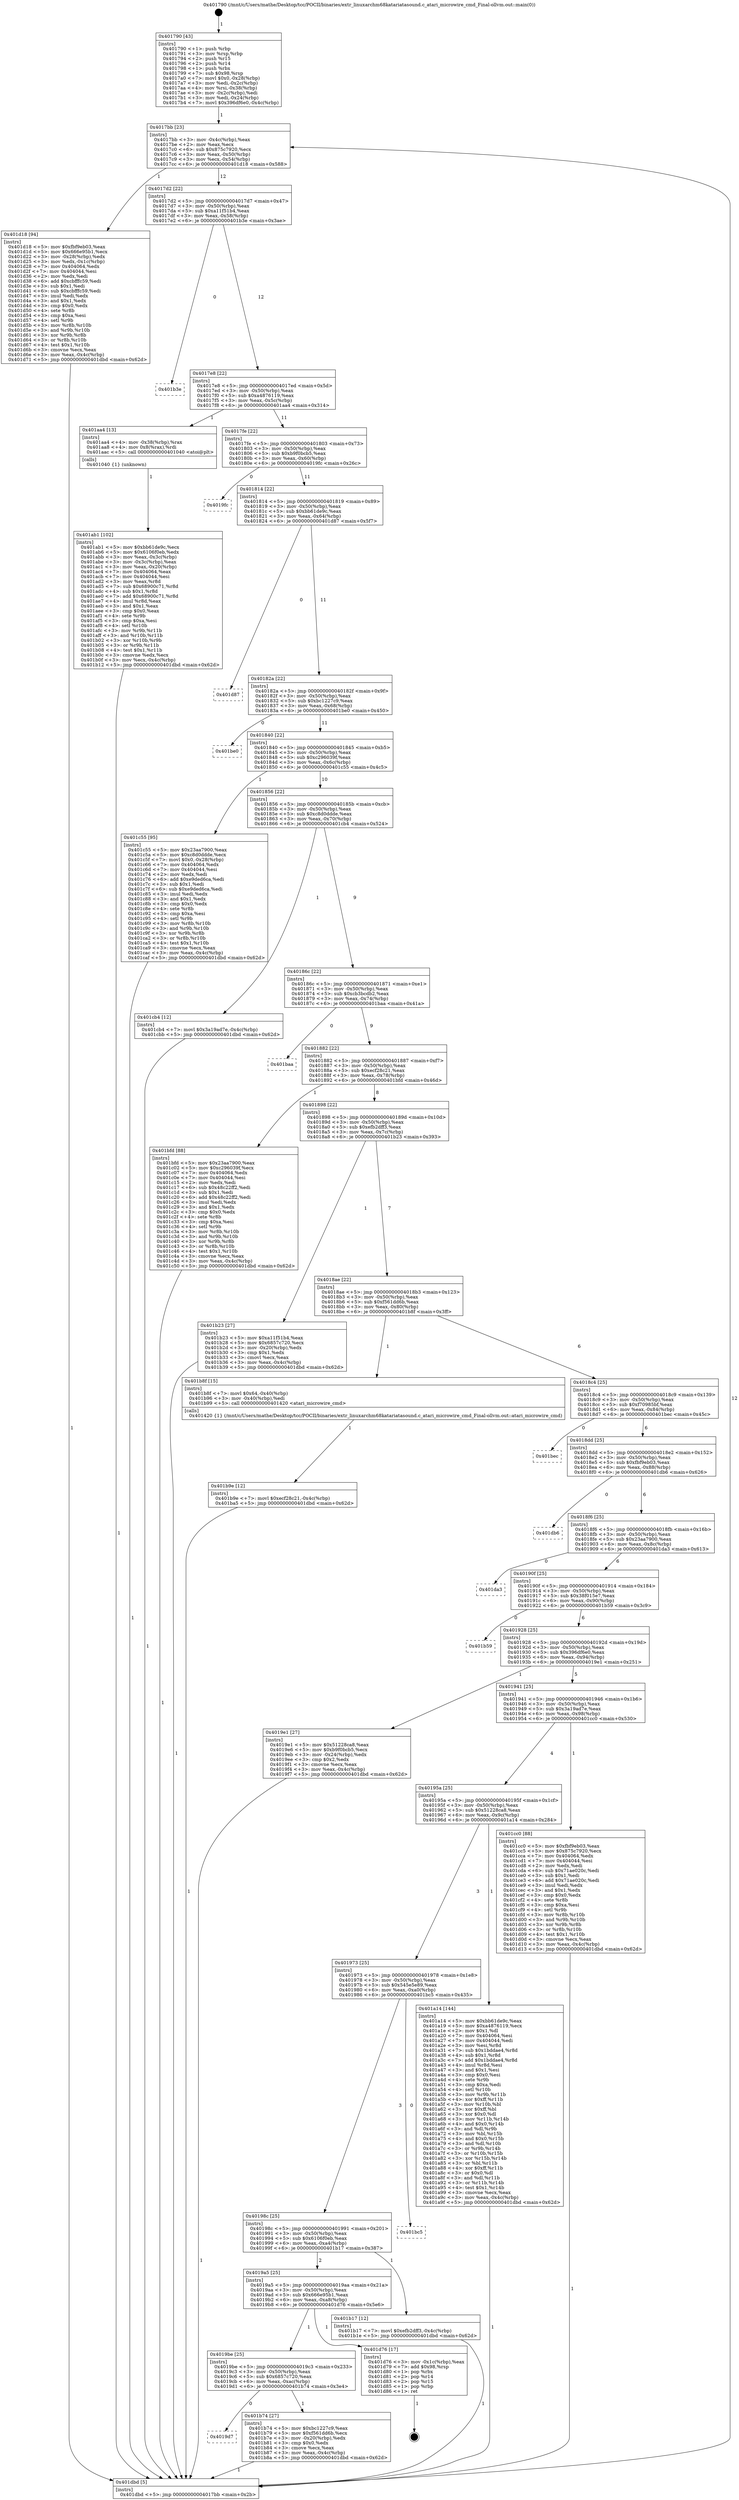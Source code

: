 digraph "0x401790" {
  label = "0x401790 (/mnt/c/Users/mathe/Desktop/tcc/POCII/binaries/extr_linuxarchm68katariatasound.c_atari_microwire_cmd_Final-ollvm.out::main(0))"
  labelloc = "t"
  node[shape=record]

  Entry [label="",width=0.3,height=0.3,shape=circle,fillcolor=black,style=filled]
  "0x4017bb" [label="{
     0x4017bb [23]\l
     | [instrs]\l
     &nbsp;&nbsp;0x4017bb \<+3\>: mov -0x4c(%rbp),%eax\l
     &nbsp;&nbsp;0x4017be \<+2\>: mov %eax,%ecx\l
     &nbsp;&nbsp;0x4017c0 \<+6\>: sub $0x875c7920,%ecx\l
     &nbsp;&nbsp;0x4017c6 \<+3\>: mov %eax,-0x50(%rbp)\l
     &nbsp;&nbsp;0x4017c9 \<+3\>: mov %ecx,-0x54(%rbp)\l
     &nbsp;&nbsp;0x4017cc \<+6\>: je 0000000000401d18 \<main+0x588\>\l
  }"]
  "0x401d18" [label="{
     0x401d18 [94]\l
     | [instrs]\l
     &nbsp;&nbsp;0x401d18 \<+5\>: mov $0xfbf9eb03,%eax\l
     &nbsp;&nbsp;0x401d1d \<+5\>: mov $0x666e95b1,%ecx\l
     &nbsp;&nbsp;0x401d22 \<+3\>: mov -0x28(%rbp),%edx\l
     &nbsp;&nbsp;0x401d25 \<+3\>: mov %edx,-0x1c(%rbp)\l
     &nbsp;&nbsp;0x401d28 \<+7\>: mov 0x404064,%edx\l
     &nbsp;&nbsp;0x401d2f \<+7\>: mov 0x404044,%esi\l
     &nbsp;&nbsp;0x401d36 \<+2\>: mov %edx,%edi\l
     &nbsp;&nbsp;0x401d38 \<+6\>: add $0xcbfffc59,%edi\l
     &nbsp;&nbsp;0x401d3e \<+3\>: sub $0x1,%edi\l
     &nbsp;&nbsp;0x401d41 \<+6\>: sub $0xcbfffc59,%edi\l
     &nbsp;&nbsp;0x401d47 \<+3\>: imul %edi,%edx\l
     &nbsp;&nbsp;0x401d4a \<+3\>: and $0x1,%edx\l
     &nbsp;&nbsp;0x401d4d \<+3\>: cmp $0x0,%edx\l
     &nbsp;&nbsp;0x401d50 \<+4\>: sete %r8b\l
     &nbsp;&nbsp;0x401d54 \<+3\>: cmp $0xa,%esi\l
     &nbsp;&nbsp;0x401d57 \<+4\>: setl %r9b\l
     &nbsp;&nbsp;0x401d5b \<+3\>: mov %r8b,%r10b\l
     &nbsp;&nbsp;0x401d5e \<+3\>: and %r9b,%r10b\l
     &nbsp;&nbsp;0x401d61 \<+3\>: xor %r9b,%r8b\l
     &nbsp;&nbsp;0x401d64 \<+3\>: or %r8b,%r10b\l
     &nbsp;&nbsp;0x401d67 \<+4\>: test $0x1,%r10b\l
     &nbsp;&nbsp;0x401d6b \<+3\>: cmovne %ecx,%eax\l
     &nbsp;&nbsp;0x401d6e \<+3\>: mov %eax,-0x4c(%rbp)\l
     &nbsp;&nbsp;0x401d71 \<+5\>: jmp 0000000000401dbd \<main+0x62d\>\l
  }"]
  "0x4017d2" [label="{
     0x4017d2 [22]\l
     | [instrs]\l
     &nbsp;&nbsp;0x4017d2 \<+5\>: jmp 00000000004017d7 \<main+0x47\>\l
     &nbsp;&nbsp;0x4017d7 \<+3\>: mov -0x50(%rbp),%eax\l
     &nbsp;&nbsp;0x4017da \<+5\>: sub $0xa11f51b4,%eax\l
     &nbsp;&nbsp;0x4017df \<+3\>: mov %eax,-0x58(%rbp)\l
     &nbsp;&nbsp;0x4017e2 \<+6\>: je 0000000000401b3e \<main+0x3ae\>\l
  }"]
  Exit [label="",width=0.3,height=0.3,shape=circle,fillcolor=black,style=filled,peripheries=2]
  "0x401b3e" [label="{
     0x401b3e\l
  }", style=dashed]
  "0x4017e8" [label="{
     0x4017e8 [22]\l
     | [instrs]\l
     &nbsp;&nbsp;0x4017e8 \<+5\>: jmp 00000000004017ed \<main+0x5d\>\l
     &nbsp;&nbsp;0x4017ed \<+3\>: mov -0x50(%rbp),%eax\l
     &nbsp;&nbsp;0x4017f0 \<+5\>: sub $0xa4876119,%eax\l
     &nbsp;&nbsp;0x4017f5 \<+3\>: mov %eax,-0x5c(%rbp)\l
     &nbsp;&nbsp;0x4017f8 \<+6\>: je 0000000000401aa4 \<main+0x314\>\l
  }"]
  "0x401b9e" [label="{
     0x401b9e [12]\l
     | [instrs]\l
     &nbsp;&nbsp;0x401b9e \<+7\>: movl $0xecf28c21,-0x4c(%rbp)\l
     &nbsp;&nbsp;0x401ba5 \<+5\>: jmp 0000000000401dbd \<main+0x62d\>\l
  }"]
  "0x401aa4" [label="{
     0x401aa4 [13]\l
     | [instrs]\l
     &nbsp;&nbsp;0x401aa4 \<+4\>: mov -0x38(%rbp),%rax\l
     &nbsp;&nbsp;0x401aa8 \<+4\>: mov 0x8(%rax),%rdi\l
     &nbsp;&nbsp;0x401aac \<+5\>: call 0000000000401040 \<atoi@plt\>\l
     | [calls]\l
     &nbsp;&nbsp;0x401040 \{1\} (unknown)\l
  }"]
  "0x4017fe" [label="{
     0x4017fe [22]\l
     | [instrs]\l
     &nbsp;&nbsp;0x4017fe \<+5\>: jmp 0000000000401803 \<main+0x73\>\l
     &nbsp;&nbsp;0x401803 \<+3\>: mov -0x50(%rbp),%eax\l
     &nbsp;&nbsp;0x401806 \<+5\>: sub $0xb9f0bcb5,%eax\l
     &nbsp;&nbsp;0x40180b \<+3\>: mov %eax,-0x60(%rbp)\l
     &nbsp;&nbsp;0x40180e \<+6\>: je 00000000004019fc \<main+0x26c\>\l
  }"]
  "0x4019d7" [label="{
     0x4019d7\l
  }", style=dashed]
  "0x4019fc" [label="{
     0x4019fc\l
  }", style=dashed]
  "0x401814" [label="{
     0x401814 [22]\l
     | [instrs]\l
     &nbsp;&nbsp;0x401814 \<+5\>: jmp 0000000000401819 \<main+0x89\>\l
     &nbsp;&nbsp;0x401819 \<+3\>: mov -0x50(%rbp),%eax\l
     &nbsp;&nbsp;0x40181c \<+5\>: sub $0xbb61de9c,%eax\l
     &nbsp;&nbsp;0x401821 \<+3\>: mov %eax,-0x64(%rbp)\l
     &nbsp;&nbsp;0x401824 \<+6\>: je 0000000000401d87 \<main+0x5f7\>\l
  }"]
  "0x401b74" [label="{
     0x401b74 [27]\l
     | [instrs]\l
     &nbsp;&nbsp;0x401b74 \<+5\>: mov $0xbc1227c9,%eax\l
     &nbsp;&nbsp;0x401b79 \<+5\>: mov $0xf561dd6b,%ecx\l
     &nbsp;&nbsp;0x401b7e \<+3\>: mov -0x20(%rbp),%edx\l
     &nbsp;&nbsp;0x401b81 \<+3\>: cmp $0x0,%edx\l
     &nbsp;&nbsp;0x401b84 \<+3\>: cmove %ecx,%eax\l
     &nbsp;&nbsp;0x401b87 \<+3\>: mov %eax,-0x4c(%rbp)\l
     &nbsp;&nbsp;0x401b8a \<+5\>: jmp 0000000000401dbd \<main+0x62d\>\l
  }"]
  "0x401d87" [label="{
     0x401d87\l
  }", style=dashed]
  "0x40182a" [label="{
     0x40182a [22]\l
     | [instrs]\l
     &nbsp;&nbsp;0x40182a \<+5\>: jmp 000000000040182f \<main+0x9f\>\l
     &nbsp;&nbsp;0x40182f \<+3\>: mov -0x50(%rbp),%eax\l
     &nbsp;&nbsp;0x401832 \<+5\>: sub $0xbc1227c9,%eax\l
     &nbsp;&nbsp;0x401837 \<+3\>: mov %eax,-0x68(%rbp)\l
     &nbsp;&nbsp;0x40183a \<+6\>: je 0000000000401be0 \<main+0x450\>\l
  }"]
  "0x4019be" [label="{
     0x4019be [25]\l
     | [instrs]\l
     &nbsp;&nbsp;0x4019be \<+5\>: jmp 00000000004019c3 \<main+0x233\>\l
     &nbsp;&nbsp;0x4019c3 \<+3\>: mov -0x50(%rbp),%eax\l
     &nbsp;&nbsp;0x4019c6 \<+5\>: sub $0x6857c720,%eax\l
     &nbsp;&nbsp;0x4019cb \<+6\>: mov %eax,-0xac(%rbp)\l
     &nbsp;&nbsp;0x4019d1 \<+6\>: je 0000000000401b74 \<main+0x3e4\>\l
  }"]
  "0x401be0" [label="{
     0x401be0\l
  }", style=dashed]
  "0x401840" [label="{
     0x401840 [22]\l
     | [instrs]\l
     &nbsp;&nbsp;0x401840 \<+5\>: jmp 0000000000401845 \<main+0xb5\>\l
     &nbsp;&nbsp;0x401845 \<+3\>: mov -0x50(%rbp),%eax\l
     &nbsp;&nbsp;0x401848 \<+5\>: sub $0xc296039f,%eax\l
     &nbsp;&nbsp;0x40184d \<+3\>: mov %eax,-0x6c(%rbp)\l
     &nbsp;&nbsp;0x401850 \<+6\>: je 0000000000401c55 \<main+0x4c5\>\l
  }"]
  "0x401d76" [label="{
     0x401d76 [17]\l
     | [instrs]\l
     &nbsp;&nbsp;0x401d76 \<+3\>: mov -0x1c(%rbp),%eax\l
     &nbsp;&nbsp;0x401d79 \<+7\>: add $0x98,%rsp\l
     &nbsp;&nbsp;0x401d80 \<+1\>: pop %rbx\l
     &nbsp;&nbsp;0x401d81 \<+2\>: pop %r14\l
     &nbsp;&nbsp;0x401d83 \<+2\>: pop %r15\l
     &nbsp;&nbsp;0x401d85 \<+1\>: pop %rbp\l
     &nbsp;&nbsp;0x401d86 \<+1\>: ret\l
  }"]
  "0x401c55" [label="{
     0x401c55 [95]\l
     | [instrs]\l
     &nbsp;&nbsp;0x401c55 \<+5\>: mov $0x23aa7900,%eax\l
     &nbsp;&nbsp;0x401c5a \<+5\>: mov $0xc8d0ddde,%ecx\l
     &nbsp;&nbsp;0x401c5f \<+7\>: movl $0x0,-0x28(%rbp)\l
     &nbsp;&nbsp;0x401c66 \<+7\>: mov 0x404064,%edx\l
     &nbsp;&nbsp;0x401c6d \<+7\>: mov 0x404044,%esi\l
     &nbsp;&nbsp;0x401c74 \<+2\>: mov %edx,%edi\l
     &nbsp;&nbsp;0x401c76 \<+6\>: add $0xe9ded6ca,%edi\l
     &nbsp;&nbsp;0x401c7c \<+3\>: sub $0x1,%edi\l
     &nbsp;&nbsp;0x401c7f \<+6\>: sub $0xe9ded6ca,%edi\l
     &nbsp;&nbsp;0x401c85 \<+3\>: imul %edi,%edx\l
     &nbsp;&nbsp;0x401c88 \<+3\>: and $0x1,%edx\l
     &nbsp;&nbsp;0x401c8b \<+3\>: cmp $0x0,%edx\l
     &nbsp;&nbsp;0x401c8e \<+4\>: sete %r8b\l
     &nbsp;&nbsp;0x401c92 \<+3\>: cmp $0xa,%esi\l
     &nbsp;&nbsp;0x401c95 \<+4\>: setl %r9b\l
     &nbsp;&nbsp;0x401c99 \<+3\>: mov %r8b,%r10b\l
     &nbsp;&nbsp;0x401c9c \<+3\>: and %r9b,%r10b\l
     &nbsp;&nbsp;0x401c9f \<+3\>: xor %r9b,%r8b\l
     &nbsp;&nbsp;0x401ca2 \<+3\>: or %r8b,%r10b\l
     &nbsp;&nbsp;0x401ca5 \<+4\>: test $0x1,%r10b\l
     &nbsp;&nbsp;0x401ca9 \<+3\>: cmovne %ecx,%eax\l
     &nbsp;&nbsp;0x401cac \<+3\>: mov %eax,-0x4c(%rbp)\l
     &nbsp;&nbsp;0x401caf \<+5\>: jmp 0000000000401dbd \<main+0x62d\>\l
  }"]
  "0x401856" [label="{
     0x401856 [22]\l
     | [instrs]\l
     &nbsp;&nbsp;0x401856 \<+5\>: jmp 000000000040185b \<main+0xcb\>\l
     &nbsp;&nbsp;0x40185b \<+3\>: mov -0x50(%rbp),%eax\l
     &nbsp;&nbsp;0x40185e \<+5\>: sub $0xc8d0ddde,%eax\l
     &nbsp;&nbsp;0x401863 \<+3\>: mov %eax,-0x70(%rbp)\l
     &nbsp;&nbsp;0x401866 \<+6\>: je 0000000000401cb4 \<main+0x524\>\l
  }"]
  "0x4019a5" [label="{
     0x4019a5 [25]\l
     | [instrs]\l
     &nbsp;&nbsp;0x4019a5 \<+5\>: jmp 00000000004019aa \<main+0x21a\>\l
     &nbsp;&nbsp;0x4019aa \<+3\>: mov -0x50(%rbp),%eax\l
     &nbsp;&nbsp;0x4019ad \<+5\>: sub $0x666e95b1,%eax\l
     &nbsp;&nbsp;0x4019b2 \<+6\>: mov %eax,-0xa8(%rbp)\l
     &nbsp;&nbsp;0x4019b8 \<+6\>: je 0000000000401d76 \<main+0x5e6\>\l
  }"]
  "0x401cb4" [label="{
     0x401cb4 [12]\l
     | [instrs]\l
     &nbsp;&nbsp;0x401cb4 \<+7\>: movl $0x3a19ad7e,-0x4c(%rbp)\l
     &nbsp;&nbsp;0x401cbb \<+5\>: jmp 0000000000401dbd \<main+0x62d\>\l
  }"]
  "0x40186c" [label="{
     0x40186c [22]\l
     | [instrs]\l
     &nbsp;&nbsp;0x40186c \<+5\>: jmp 0000000000401871 \<main+0xe1\>\l
     &nbsp;&nbsp;0x401871 \<+3\>: mov -0x50(%rbp),%eax\l
     &nbsp;&nbsp;0x401874 \<+5\>: sub $0xcb3bcdb2,%eax\l
     &nbsp;&nbsp;0x401879 \<+3\>: mov %eax,-0x74(%rbp)\l
     &nbsp;&nbsp;0x40187c \<+6\>: je 0000000000401baa \<main+0x41a\>\l
  }"]
  "0x401b17" [label="{
     0x401b17 [12]\l
     | [instrs]\l
     &nbsp;&nbsp;0x401b17 \<+7\>: movl $0xefb2dff3,-0x4c(%rbp)\l
     &nbsp;&nbsp;0x401b1e \<+5\>: jmp 0000000000401dbd \<main+0x62d\>\l
  }"]
  "0x401baa" [label="{
     0x401baa\l
  }", style=dashed]
  "0x401882" [label="{
     0x401882 [22]\l
     | [instrs]\l
     &nbsp;&nbsp;0x401882 \<+5\>: jmp 0000000000401887 \<main+0xf7\>\l
     &nbsp;&nbsp;0x401887 \<+3\>: mov -0x50(%rbp),%eax\l
     &nbsp;&nbsp;0x40188a \<+5\>: sub $0xecf28c21,%eax\l
     &nbsp;&nbsp;0x40188f \<+3\>: mov %eax,-0x78(%rbp)\l
     &nbsp;&nbsp;0x401892 \<+6\>: je 0000000000401bfd \<main+0x46d\>\l
  }"]
  "0x40198c" [label="{
     0x40198c [25]\l
     | [instrs]\l
     &nbsp;&nbsp;0x40198c \<+5\>: jmp 0000000000401991 \<main+0x201\>\l
     &nbsp;&nbsp;0x401991 \<+3\>: mov -0x50(%rbp),%eax\l
     &nbsp;&nbsp;0x401994 \<+5\>: sub $0x6106f0eb,%eax\l
     &nbsp;&nbsp;0x401999 \<+6\>: mov %eax,-0xa4(%rbp)\l
     &nbsp;&nbsp;0x40199f \<+6\>: je 0000000000401b17 \<main+0x387\>\l
  }"]
  "0x401bfd" [label="{
     0x401bfd [88]\l
     | [instrs]\l
     &nbsp;&nbsp;0x401bfd \<+5\>: mov $0x23aa7900,%eax\l
     &nbsp;&nbsp;0x401c02 \<+5\>: mov $0xc296039f,%ecx\l
     &nbsp;&nbsp;0x401c07 \<+7\>: mov 0x404064,%edx\l
     &nbsp;&nbsp;0x401c0e \<+7\>: mov 0x404044,%esi\l
     &nbsp;&nbsp;0x401c15 \<+2\>: mov %edx,%edi\l
     &nbsp;&nbsp;0x401c17 \<+6\>: sub $0x48c22ff2,%edi\l
     &nbsp;&nbsp;0x401c1d \<+3\>: sub $0x1,%edi\l
     &nbsp;&nbsp;0x401c20 \<+6\>: add $0x48c22ff2,%edi\l
     &nbsp;&nbsp;0x401c26 \<+3\>: imul %edi,%edx\l
     &nbsp;&nbsp;0x401c29 \<+3\>: and $0x1,%edx\l
     &nbsp;&nbsp;0x401c2c \<+3\>: cmp $0x0,%edx\l
     &nbsp;&nbsp;0x401c2f \<+4\>: sete %r8b\l
     &nbsp;&nbsp;0x401c33 \<+3\>: cmp $0xa,%esi\l
     &nbsp;&nbsp;0x401c36 \<+4\>: setl %r9b\l
     &nbsp;&nbsp;0x401c3a \<+3\>: mov %r8b,%r10b\l
     &nbsp;&nbsp;0x401c3d \<+3\>: and %r9b,%r10b\l
     &nbsp;&nbsp;0x401c40 \<+3\>: xor %r9b,%r8b\l
     &nbsp;&nbsp;0x401c43 \<+3\>: or %r8b,%r10b\l
     &nbsp;&nbsp;0x401c46 \<+4\>: test $0x1,%r10b\l
     &nbsp;&nbsp;0x401c4a \<+3\>: cmovne %ecx,%eax\l
     &nbsp;&nbsp;0x401c4d \<+3\>: mov %eax,-0x4c(%rbp)\l
     &nbsp;&nbsp;0x401c50 \<+5\>: jmp 0000000000401dbd \<main+0x62d\>\l
  }"]
  "0x401898" [label="{
     0x401898 [22]\l
     | [instrs]\l
     &nbsp;&nbsp;0x401898 \<+5\>: jmp 000000000040189d \<main+0x10d\>\l
     &nbsp;&nbsp;0x40189d \<+3\>: mov -0x50(%rbp),%eax\l
     &nbsp;&nbsp;0x4018a0 \<+5\>: sub $0xefb2dff3,%eax\l
     &nbsp;&nbsp;0x4018a5 \<+3\>: mov %eax,-0x7c(%rbp)\l
     &nbsp;&nbsp;0x4018a8 \<+6\>: je 0000000000401b23 \<main+0x393\>\l
  }"]
  "0x401bc5" [label="{
     0x401bc5\l
  }", style=dashed]
  "0x401b23" [label="{
     0x401b23 [27]\l
     | [instrs]\l
     &nbsp;&nbsp;0x401b23 \<+5\>: mov $0xa11f51b4,%eax\l
     &nbsp;&nbsp;0x401b28 \<+5\>: mov $0x6857c720,%ecx\l
     &nbsp;&nbsp;0x401b2d \<+3\>: mov -0x20(%rbp),%edx\l
     &nbsp;&nbsp;0x401b30 \<+3\>: cmp $0x1,%edx\l
     &nbsp;&nbsp;0x401b33 \<+3\>: cmovl %ecx,%eax\l
     &nbsp;&nbsp;0x401b36 \<+3\>: mov %eax,-0x4c(%rbp)\l
     &nbsp;&nbsp;0x401b39 \<+5\>: jmp 0000000000401dbd \<main+0x62d\>\l
  }"]
  "0x4018ae" [label="{
     0x4018ae [22]\l
     | [instrs]\l
     &nbsp;&nbsp;0x4018ae \<+5\>: jmp 00000000004018b3 \<main+0x123\>\l
     &nbsp;&nbsp;0x4018b3 \<+3\>: mov -0x50(%rbp),%eax\l
     &nbsp;&nbsp;0x4018b6 \<+5\>: sub $0xf561dd6b,%eax\l
     &nbsp;&nbsp;0x4018bb \<+3\>: mov %eax,-0x80(%rbp)\l
     &nbsp;&nbsp;0x4018be \<+6\>: je 0000000000401b8f \<main+0x3ff\>\l
  }"]
  "0x401ab1" [label="{
     0x401ab1 [102]\l
     | [instrs]\l
     &nbsp;&nbsp;0x401ab1 \<+5\>: mov $0xbb61de9c,%ecx\l
     &nbsp;&nbsp;0x401ab6 \<+5\>: mov $0x6106f0eb,%edx\l
     &nbsp;&nbsp;0x401abb \<+3\>: mov %eax,-0x3c(%rbp)\l
     &nbsp;&nbsp;0x401abe \<+3\>: mov -0x3c(%rbp),%eax\l
     &nbsp;&nbsp;0x401ac1 \<+3\>: mov %eax,-0x20(%rbp)\l
     &nbsp;&nbsp;0x401ac4 \<+7\>: mov 0x404064,%eax\l
     &nbsp;&nbsp;0x401acb \<+7\>: mov 0x404044,%esi\l
     &nbsp;&nbsp;0x401ad2 \<+3\>: mov %eax,%r8d\l
     &nbsp;&nbsp;0x401ad5 \<+7\>: sub $0x68900c71,%r8d\l
     &nbsp;&nbsp;0x401adc \<+4\>: sub $0x1,%r8d\l
     &nbsp;&nbsp;0x401ae0 \<+7\>: add $0x68900c71,%r8d\l
     &nbsp;&nbsp;0x401ae7 \<+4\>: imul %r8d,%eax\l
     &nbsp;&nbsp;0x401aeb \<+3\>: and $0x1,%eax\l
     &nbsp;&nbsp;0x401aee \<+3\>: cmp $0x0,%eax\l
     &nbsp;&nbsp;0x401af1 \<+4\>: sete %r9b\l
     &nbsp;&nbsp;0x401af5 \<+3\>: cmp $0xa,%esi\l
     &nbsp;&nbsp;0x401af8 \<+4\>: setl %r10b\l
     &nbsp;&nbsp;0x401afc \<+3\>: mov %r9b,%r11b\l
     &nbsp;&nbsp;0x401aff \<+3\>: and %r10b,%r11b\l
     &nbsp;&nbsp;0x401b02 \<+3\>: xor %r10b,%r9b\l
     &nbsp;&nbsp;0x401b05 \<+3\>: or %r9b,%r11b\l
     &nbsp;&nbsp;0x401b08 \<+4\>: test $0x1,%r11b\l
     &nbsp;&nbsp;0x401b0c \<+3\>: cmovne %edx,%ecx\l
     &nbsp;&nbsp;0x401b0f \<+3\>: mov %ecx,-0x4c(%rbp)\l
     &nbsp;&nbsp;0x401b12 \<+5\>: jmp 0000000000401dbd \<main+0x62d\>\l
  }"]
  "0x401b8f" [label="{
     0x401b8f [15]\l
     | [instrs]\l
     &nbsp;&nbsp;0x401b8f \<+7\>: movl $0x64,-0x40(%rbp)\l
     &nbsp;&nbsp;0x401b96 \<+3\>: mov -0x40(%rbp),%edi\l
     &nbsp;&nbsp;0x401b99 \<+5\>: call 0000000000401420 \<atari_microwire_cmd\>\l
     | [calls]\l
     &nbsp;&nbsp;0x401420 \{1\} (/mnt/c/Users/mathe/Desktop/tcc/POCII/binaries/extr_linuxarchm68katariatasound.c_atari_microwire_cmd_Final-ollvm.out::atari_microwire_cmd)\l
  }"]
  "0x4018c4" [label="{
     0x4018c4 [25]\l
     | [instrs]\l
     &nbsp;&nbsp;0x4018c4 \<+5\>: jmp 00000000004018c9 \<main+0x139\>\l
     &nbsp;&nbsp;0x4018c9 \<+3\>: mov -0x50(%rbp),%eax\l
     &nbsp;&nbsp;0x4018cc \<+5\>: sub $0xf70985bf,%eax\l
     &nbsp;&nbsp;0x4018d1 \<+6\>: mov %eax,-0x84(%rbp)\l
     &nbsp;&nbsp;0x4018d7 \<+6\>: je 0000000000401bec \<main+0x45c\>\l
  }"]
  "0x401973" [label="{
     0x401973 [25]\l
     | [instrs]\l
     &nbsp;&nbsp;0x401973 \<+5\>: jmp 0000000000401978 \<main+0x1e8\>\l
     &nbsp;&nbsp;0x401978 \<+3\>: mov -0x50(%rbp),%eax\l
     &nbsp;&nbsp;0x40197b \<+5\>: sub $0x545e5e89,%eax\l
     &nbsp;&nbsp;0x401980 \<+6\>: mov %eax,-0xa0(%rbp)\l
     &nbsp;&nbsp;0x401986 \<+6\>: je 0000000000401bc5 \<main+0x435\>\l
  }"]
  "0x401bec" [label="{
     0x401bec\l
  }", style=dashed]
  "0x4018dd" [label="{
     0x4018dd [25]\l
     | [instrs]\l
     &nbsp;&nbsp;0x4018dd \<+5\>: jmp 00000000004018e2 \<main+0x152\>\l
     &nbsp;&nbsp;0x4018e2 \<+3\>: mov -0x50(%rbp),%eax\l
     &nbsp;&nbsp;0x4018e5 \<+5\>: sub $0xfbf9eb03,%eax\l
     &nbsp;&nbsp;0x4018ea \<+6\>: mov %eax,-0x88(%rbp)\l
     &nbsp;&nbsp;0x4018f0 \<+6\>: je 0000000000401db6 \<main+0x626\>\l
  }"]
  "0x401a14" [label="{
     0x401a14 [144]\l
     | [instrs]\l
     &nbsp;&nbsp;0x401a14 \<+5\>: mov $0xbb61de9c,%eax\l
     &nbsp;&nbsp;0x401a19 \<+5\>: mov $0xa4876119,%ecx\l
     &nbsp;&nbsp;0x401a1e \<+2\>: mov $0x1,%dl\l
     &nbsp;&nbsp;0x401a20 \<+7\>: mov 0x404064,%esi\l
     &nbsp;&nbsp;0x401a27 \<+7\>: mov 0x404044,%edi\l
     &nbsp;&nbsp;0x401a2e \<+3\>: mov %esi,%r8d\l
     &nbsp;&nbsp;0x401a31 \<+7\>: sub $0x1bddae4,%r8d\l
     &nbsp;&nbsp;0x401a38 \<+4\>: sub $0x1,%r8d\l
     &nbsp;&nbsp;0x401a3c \<+7\>: add $0x1bddae4,%r8d\l
     &nbsp;&nbsp;0x401a43 \<+4\>: imul %r8d,%esi\l
     &nbsp;&nbsp;0x401a47 \<+3\>: and $0x1,%esi\l
     &nbsp;&nbsp;0x401a4a \<+3\>: cmp $0x0,%esi\l
     &nbsp;&nbsp;0x401a4d \<+4\>: sete %r9b\l
     &nbsp;&nbsp;0x401a51 \<+3\>: cmp $0xa,%edi\l
     &nbsp;&nbsp;0x401a54 \<+4\>: setl %r10b\l
     &nbsp;&nbsp;0x401a58 \<+3\>: mov %r9b,%r11b\l
     &nbsp;&nbsp;0x401a5b \<+4\>: xor $0xff,%r11b\l
     &nbsp;&nbsp;0x401a5f \<+3\>: mov %r10b,%bl\l
     &nbsp;&nbsp;0x401a62 \<+3\>: xor $0xff,%bl\l
     &nbsp;&nbsp;0x401a65 \<+3\>: xor $0x0,%dl\l
     &nbsp;&nbsp;0x401a68 \<+3\>: mov %r11b,%r14b\l
     &nbsp;&nbsp;0x401a6b \<+4\>: and $0x0,%r14b\l
     &nbsp;&nbsp;0x401a6f \<+3\>: and %dl,%r9b\l
     &nbsp;&nbsp;0x401a72 \<+3\>: mov %bl,%r15b\l
     &nbsp;&nbsp;0x401a75 \<+4\>: and $0x0,%r15b\l
     &nbsp;&nbsp;0x401a79 \<+3\>: and %dl,%r10b\l
     &nbsp;&nbsp;0x401a7c \<+3\>: or %r9b,%r14b\l
     &nbsp;&nbsp;0x401a7f \<+3\>: or %r10b,%r15b\l
     &nbsp;&nbsp;0x401a82 \<+3\>: xor %r15b,%r14b\l
     &nbsp;&nbsp;0x401a85 \<+3\>: or %bl,%r11b\l
     &nbsp;&nbsp;0x401a88 \<+4\>: xor $0xff,%r11b\l
     &nbsp;&nbsp;0x401a8c \<+3\>: or $0x0,%dl\l
     &nbsp;&nbsp;0x401a8f \<+3\>: and %dl,%r11b\l
     &nbsp;&nbsp;0x401a92 \<+3\>: or %r11b,%r14b\l
     &nbsp;&nbsp;0x401a95 \<+4\>: test $0x1,%r14b\l
     &nbsp;&nbsp;0x401a99 \<+3\>: cmovne %ecx,%eax\l
     &nbsp;&nbsp;0x401a9c \<+3\>: mov %eax,-0x4c(%rbp)\l
     &nbsp;&nbsp;0x401a9f \<+5\>: jmp 0000000000401dbd \<main+0x62d\>\l
  }"]
  "0x401db6" [label="{
     0x401db6\l
  }", style=dashed]
  "0x4018f6" [label="{
     0x4018f6 [25]\l
     | [instrs]\l
     &nbsp;&nbsp;0x4018f6 \<+5\>: jmp 00000000004018fb \<main+0x16b\>\l
     &nbsp;&nbsp;0x4018fb \<+3\>: mov -0x50(%rbp),%eax\l
     &nbsp;&nbsp;0x4018fe \<+5\>: sub $0x23aa7900,%eax\l
     &nbsp;&nbsp;0x401903 \<+6\>: mov %eax,-0x8c(%rbp)\l
     &nbsp;&nbsp;0x401909 \<+6\>: je 0000000000401da3 \<main+0x613\>\l
  }"]
  "0x40195a" [label="{
     0x40195a [25]\l
     | [instrs]\l
     &nbsp;&nbsp;0x40195a \<+5\>: jmp 000000000040195f \<main+0x1cf\>\l
     &nbsp;&nbsp;0x40195f \<+3\>: mov -0x50(%rbp),%eax\l
     &nbsp;&nbsp;0x401962 \<+5\>: sub $0x51228ca8,%eax\l
     &nbsp;&nbsp;0x401967 \<+6\>: mov %eax,-0x9c(%rbp)\l
     &nbsp;&nbsp;0x40196d \<+6\>: je 0000000000401a14 \<main+0x284\>\l
  }"]
  "0x401da3" [label="{
     0x401da3\l
  }", style=dashed]
  "0x40190f" [label="{
     0x40190f [25]\l
     | [instrs]\l
     &nbsp;&nbsp;0x40190f \<+5\>: jmp 0000000000401914 \<main+0x184\>\l
     &nbsp;&nbsp;0x401914 \<+3\>: mov -0x50(%rbp),%eax\l
     &nbsp;&nbsp;0x401917 \<+5\>: sub $0x38f015e7,%eax\l
     &nbsp;&nbsp;0x40191c \<+6\>: mov %eax,-0x90(%rbp)\l
     &nbsp;&nbsp;0x401922 \<+6\>: je 0000000000401b59 \<main+0x3c9\>\l
  }"]
  "0x401cc0" [label="{
     0x401cc0 [88]\l
     | [instrs]\l
     &nbsp;&nbsp;0x401cc0 \<+5\>: mov $0xfbf9eb03,%eax\l
     &nbsp;&nbsp;0x401cc5 \<+5\>: mov $0x875c7920,%ecx\l
     &nbsp;&nbsp;0x401cca \<+7\>: mov 0x404064,%edx\l
     &nbsp;&nbsp;0x401cd1 \<+7\>: mov 0x404044,%esi\l
     &nbsp;&nbsp;0x401cd8 \<+2\>: mov %edx,%edi\l
     &nbsp;&nbsp;0x401cda \<+6\>: sub $0x71ae020c,%edi\l
     &nbsp;&nbsp;0x401ce0 \<+3\>: sub $0x1,%edi\l
     &nbsp;&nbsp;0x401ce3 \<+6\>: add $0x71ae020c,%edi\l
     &nbsp;&nbsp;0x401ce9 \<+3\>: imul %edi,%edx\l
     &nbsp;&nbsp;0x401cec \<+3\>: and $0x1,%edx\l
     &nbsp;&nbsp;0x401cef \<+3\>: cmp $0x0,%edx\l
     &nbsp;&nbsp;0x401cf2 \<+4\>: sete %r8b\l
     &nbsp;&nbsp;0x401cf6 \<+3\>: cmp $0xa,%esi\l
     &nbsp;&nbsp;0x401cf9 \<+4\>: setl %r9b\l
     &nbsp;&nbsp;0x401cfd \<+3\>: mov %r8b,%r10b\l
     &nbsp;&nbsp;0x401d00 \<+3\>: and %r9b,%r10b\l
     &nbsp;&nbsp;0x401d03 \<+3\>: xor %r9b,%r8b\l
     &nbsp;&nbsp;0x401d06 \<+3\>: or %r8b,%r10b\l
     &nbsp;&nbsp;0x401d09 \<+4\>: test $0x1,%r10b\l
     &nbsp;&nbsp;0x401d0d \<+3\>: cmovne %ecx,%eax\l
     &nbsp;&nbsp;0x401d10 \<+3\>: mov %eax,-0x4c(%rbp)\l
     &nbsp;&nbsp;0x401d13 \<+5\>: jmp 0000000000401dbd \<main+0x62d\>\l
  }"]
  "0x401b59" [label="{
     0x401b59\l
  }", style=dashed]
  "0x401928" [label="{
     0x401928 [25]\l
     | [instrs]\l
     &nbsp;&nbsp;0x401928 \<+5\>: jmp 000000000040192d \<main+0x19d\>\l
     &nbsp;&nbsp;0x40192d \<+3\>: mov -0x50(%rbp),%eax\l
     &nbsp;&nbsp;0x401930 \<+5\>: sub $0x396df6e0,%eax\l
     &nbsp;&nbsp;0x401935 \<+6\>: mov %eax,-0x94(%rbp)\l
     &nbsp;&nbsp;0x40193b \<+6\>: je 00000000004019e1 \<main+0x251\>\l
  }"]
  "0x401790" [label="{
     0x401790 [43]\l
     | [instrs]\l
     &nbsp;&nbsp;0x401790 \<+1\>: push %rbp\l
     &nbsp;&nbsp;0x401791 \<+3\>: mov %rsp,%rbp\l
     &nbsp;&nbsp;0x401794 \<+2\>: push %r15\l
     &nbsp;&nbsp;0x401796 \<+2\>: push %r14\l
     &nbsp;&nbsp;0x401798 \<+1\>: push %rbx\l
     &nbsp;&nbsp;0x401799 \<+7\>: sub $0x98,%rsp\l
     &nbsp;&nbsp;0x4017a0 \<+7\>: movl $0x0,-0x28(%rbp)\l
     &nbsp;&nbsp;0x4017a7 \<+3\>: mov %edi,-0x2c(%rbp)\l
     &nbsp;&nbsp;0x4017aa \<+4\>: mov %rsi,-0x38(%rbp)\l
     &nbsp;&nbsp;0x4017ae \<+3\>: mov -0x2c(%rbp),%edi\l
     &nbsp;&nbsp;0x4017b1 \<+3\>: mov %edi,-0x24(%rbp)\l
     &nbsp;&nbsp;0x4017b4 \<+7\>: movl $0x396df6e0,-0x4c(%rbp)\l
  }"]
  "0x4019e1" [label="{
     0x4019e1 [27]\l
     | [instrs]\l
     &nbsp;&nbsp;0x4019e1 \<+5\>: mov $0x51228ca8,%eax\l
     &nbsp;&nbsp;0x4019e6 \<+5\>: mov $0xb9f0bcb5,%ecx\l
     &nbsp;&nbsp;0x4019eb \<+3\>: mov -0x24(%rbp),%edx\l
     &nbsp;&nbsp;0x4019ee \<+3\>: cmp $0x2,%edx\l
     &nbsp;&nbsp;0x4019f1 \<+3\>: cmovne %ecx,%eax\l
     &nbsp;&nbsp;0x4019f4 \<+3\>: mov %eax,-0x4c(%rbp)\l
     &nbsp;&nbsp;0x4019f7 \<+5\>: jmp 0000000000401dbd \<main+0x62d\>\l
  }"]
  "0x401941" [label="{
     0x401941 [25]\l
     | [instrs]\l
     &nbsp;&nbsp;0x401941 \<+5\>: jmp 0000000000401946 \<main+0x1b6\>\l
     &nbsp;&nbsp;0x401946 \<+3\>: mov -0x50(%rbp),%eax\l
     &nbsp;&nbsp;0x401949 \<+5\>: sub $0x3a19ad7e,%eax\l
     &nbsp;&nbsp;0x40194e \<+6\>: mov %eax,-0x98(%rbp)\l
     &nbsp;&nbsp;0x401954 \<+6\>: je 0000000000401cc0 \<main+0x530\>\l
  }"]
  "0x401dbd" [label="{
     0x401dbd [5]\l
     | [instrs]\l
     &nbsp;&nbsp;0x401dbd \<+5\>: jmp 00000000004017bb \<main+0x2b\>\l
  }"]
  Entry -> "0x401790" [label=" 1"]
  "0x4017bb" -> "0x401d18" [label=" 1"]
  "0x4017bb" -> "0x4017d2" [label=" 12"]
  "0x401d76" -> Exit [label=" 1"]
  "0x4017d2" -> "0x401b3e" [label=" 0"]
  "0x4017d2" -> "0x4017e8" [label=" 12"]
  "0x401d18" -> "0x401dbd" [label=" 1"]
  "0x4017e8" -> "0x401aa4" [label=" 1"]
  "0x4017e8" -> "0x4017fe" [label=" 11"]
  "0x401cc0" -> "0x401dbd" [label=" 1"]
  "0x4017fe" -> "0x4019fc" [label=" 0"]
  "0x4017fe" -> "0x401814" [label=" 11"]
  "0x401cb4" -> "0x401dbd" [label=" 1"]
  "0x401814" -> "0x401d87" [label=" 0"]
  "0x401814" -> "0x40182a" [label=" 11"]
  "0x401c55" -> "0x401dbd" [label=" 1"]
  "0x40182a" -> "0x401be0" [label=" 0"]
  "0x40182a" -> "0x401840" [label=" 11"]
  "0x401b9e" -> "0x401dbd" [label=" 1"]
  "0x401840" -> "0x401c55" [label=" 1"]
  "0x401840" -> "0x401856" [label=" 10"]
  "0x401b8f" -> "0x401b9e" [label=" 1"]
  "0x401856" -> "0x401cb4" [label=" 1"]
  "0x401856" -> "0x40186c" [label=" 9"]
  "0x4019be" -> "0x4019d7" [label=" 0"]
  "0x40186c" -> "0x401baa" [label=" 0"]
  "0x40186c" -> "0x401882" [label=" 9"]
  "0x4019be" -> "0x401b74" [label=" 1"]
  "0x401882" -> "0x401bfd" [label=" 1"]
  "0x401882" -> "0x401898" [label=" 8"]
  "0x4019a5" -> "0x4019be" [label=" 1"]
  "0x401898" -> "0x401b23" [label=" 1"]
  "0x401898" -> "0x4018ae" [label=" 7"]
  "0x4019a5" -> "0x401d76" [label=" 1"]
  "0x4018ae" -> "0x401b8f" [label=" 1"]
  "0x4018ae" -> "0x4018c4" [label=" 6"]
  "0x401b23" -> "0x401dbd" [label=" 1"]
  "0x4018c4" -> "0x401bec" [label=" 0"]
  "0x4018c4" -> "0x4018dd" [label=" 6"]
  "0x401b17" -> "0x401dbd" [label=" 1"]
  "0x4018dd" -> "0x401db6" [label=" 0"]
  "0x4018dd" -> "0x4018f6" [label=" 6"]
  "0x40198c" -> "0x4019a5" [label=" 2"]
  "0x4018f6" -> "0x401da3" [label=" 0"]
  "0x4018f6" -> "0x40190f" [label=" 6"]
  "0x401bfd" -> "0x401dbd" [label=" 1"]
  "0x40190f" -> "0x401b59" [label=" 0"]
  "0x40190f" -> "0x401928" [label=" 6"]
  "0x401973" -> "0x40198c" [label=" 3"]
  "0x401928" -> "0x4019e1" [label=" 1"]
  "0x401928" -> "0x401941" [label=" 5"]
  "0x4019e1" -> "0x401dbd" [label=" 1"]
  "0x401790" -> "0x4017bb" [label=" 1"]
  "0x401dbd" -> "0x4017bb" [label=" 12"]
  "0x401973" -> "0x401bc5" [label=" 0"]
  "0x401941" -> "0x401cc0" [label=" 1"]
  "0x401941" -> "0x40195a" [label=" 4"]
  "0x40198c" -> "0x401b17" [label=" 1"]
  "0x40195a" -> "0x401a14" [label=" 1"]
  "0x40195a" -> "0x401973" [label=" 3"]
  "0x401a14" -> "0x401dbd" [label=" 1"]
  "0x401aa4" -> "0x401ab1" [label=" 1"]
  "0x401ab1" -> "0x401dbd" [label=" 1"]
  "0x401b74" -> "0x401dbd" [label=" 1"]
}
